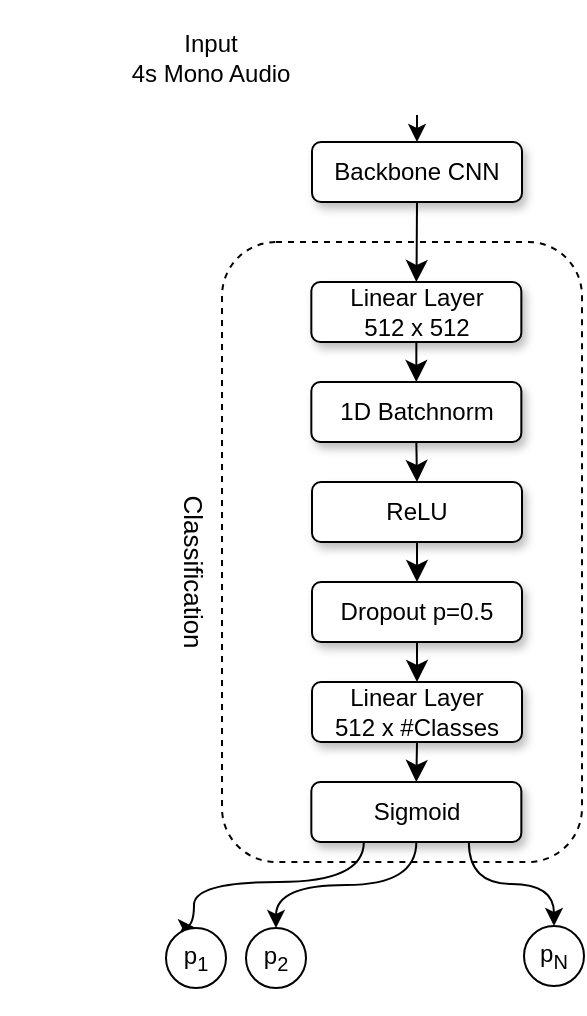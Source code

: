 <mxfile version="17.2.2" type="device"><diagram id="GG5rKbTe8fDQrTFURouP" name="Page-1"><mxGraphModel dx="816" dy="481" grid="1" gridSize="10" guides="1" tooltips="1" connect="1" arrows="1" fold="1" page="1" pageScale="1" pageWidth="850" pageHeight="1100" background="none" math="0" shadow="0"><root><mxCell id="0"/><mxCell id="1" parent="0"/><mxCell id="XHvXu2Eh44ZdJv8nYv3m-17" value="" style="rounded=1;whiteSpace=wrap;html=1;dashed=1;fillColor=none;" vertex="1" parent="1"><mxGeometry x="170" y="150" width="180" height="310" as="geometry"/></mxCell><mxCell id="qXb9EAI51RuNG1TDVk1b-13" value="" style="swimlane;startSize=0;horizontal=1;childLayout=flowLayout;flowOrientation=north;resizable=0;interRankCellSpacing=50;containerType=tree;shadow=0;rounded=0;swimlaneLine=0;perimeterSpacing=0;opacity=0;" parent="1" vertex="1"><mxGeometry x="60" y="70" width="140" height="60" as="geometry"/></mxCell><mxCell id="qXb9EAI51RuNG1TDVk1b-46" style="edgeStyle=orthogonalEdgeStyle;rounded=1;sketch=0;jumpStyle=gap;jumpSize=6;orthogonalLoop=1;jettySize=auto;html=1;exitX=0.5;exitY=1;exitDx=0;exitDy=0;entryX=0.5;entryY=0;entryDx=0;entryDy=0;shadow=0;startArrow=none;startFill=0;endArrow=classic;endFill=1;startSize=10;endSize=8;sourcePerimeterSpacing=0;targetPerimeterSpacing=1;strokeWidth=1;" parent="1" source="qXb9EAI51RuNG1TDVk1b-14" target="qXb9EAI51RuNG1TDVk1b-42" edge="1"><mxGeometry relative="1" as="geometry"/></mxCell><mxCell id="qXb9EAI51RuNG1TDVk1b-14" value="Backbone CNN" style="whiteSpace=wrap;html=1;shadow=1;rounded=1;glass=0;" parent="1" vertex="1"><mxGeometry x="215" y="100" width="105" height="30" as="geometry"/></mxCell><mxCell id="XHvXu2Eh44ZdJv8nYv3m-19" style="edgeStyle=orthogonalEdgeStyle;curved=1;rounded=0;orthogonalLoop=1;jettySize=auto;html=1;exitX=0.5;exitY=1;exitDx=0;exitDy=0;entryX=0.5;entryY=0;entryDx=0;entryDy=0;" edge="1" parent="1" source="qXb9EAI51RuNG1TDVk1b-27" target="qXb9EAI51RuNG1TDVk1b-14"><mxGeometry relative="1" as="geometry"/></mxCell><mxCell id="qXb9EAI51RuNG1TDVk1b-27" value="" style="shape=image;imageAspect=0;aspect=fixed;verticalLabelPosition=bottom;verticalAlign=top;rounded=0;shadow=0;sketch=0;image=https://i.etsystatic.com/27498402/r/il/1d3855/2878076064/il_fullxfull.2878076064_pfyw.jpg;clipPath=inset(26% 7.09% 27.67% 7.09%);" parent="1" vertex="1"><mxGeometry x="215" y="29" width="105" height="57.46" as="geometry"/></mxCell><mxCell id="qXb9EAI51RuNG1TDVk1b-79" style="edgeStyle=none;rounded=1;sketch=0;jumpStyle=gap;jumpSize=6;orthogonalLoop=1;jettySize=auto;html=1;exitX=0.5;exitY=1;exitDx=0;exitDy=0;entryX=0.5;entryY=0;entryDx=0;entryDy=0;shadow=0;startArrow=none;startFill=0;endArrow=classic;endFill=1;startSize=10;endSize=8;sourcePerimeterSpacing=0;targetPerimeterSpacing=1;strokeWidth=1;" parent="1" source="qXb9EAI51RuNG1TDVk1b-42" target="qXb9EAI51RuNG1TDVk1b-78" edge="1"><mxGeometry relative="1" as="geometry"/></mxCell><mxCell id="qXb9EAI51RuNG1TDVk1b-42" value="&lt;div&gt;Linear Layer &lt;br&gt;&lt;/div&gt;&lt;div&gt;512 x 512&lt;br&gt;&lt;/div&gt;" style="whiteSpace=wrap;html=1;shadow=1;rounded=1;glass=0;" parent="1" vertex="1"><mxGeometry x="214.67" y="170" width="105" height="30" as="geometry"/></mxCell><mxCell id="qXb9EAI51RuNG1TDVk1b-71" value="&lt;div&gt;Input&lt;br&gt;&lt;/div&gt;&lt;div&gt;4s Mono Audio&lt;/div&gt;" style="text;html=1;align=center;verticalAlign=middle;resizable=0;points=[];autosize=1;strokeColor=none;fillColor=none;shadow=0;" parent="1" vertex="1"><mxGeometry x="114.34" y="42.73" width="100" height="30" as="geometry"/></mxCell><mxCell id="qXb9EAI51RuNG1TDVk1b-81" style="edgeStyle=none;rounded=1;sketch=0;jumpStyle=gap;jumpSize=6;orthogonalLoop=1;jettySize=auto;html=1;exitX=0.5;exitY=1;exitDx=0;exitDy=0;entryX=0.5;entryY=0;entryDx=0;entryDy=0;shadow=0;startArrow=none;startFill=0;endArrow=classic;endFill=1;startSize=10;endSize=8;sourcePerimeterSpacing=0;targetPerimeterSpacing=1;strokeWidth=1;" parent="1" source="qXb9EAI51RuNG1TDVk1b-78" target="qXb9EAI51RuNG1TDVk1b-80" edge="1"><mxGeometry relative="1" as="geometry"/></mxCell><mxCell id="qXb9EAI51RuNG1TDVk1b-78" value="1D Batchnorm" style="whiteSpace=wrap;html=1;shadow=1;rounded=1;glass=0;" parent="1" vertex="1"><mxGeometry x="214.67" y="220" width="105" height="30" as="geometry"/></mxCell><mxCell id="qXb9EAI51RuNG1TDVk1b-83" style="edgeStyle=none;rounded=1;sketch=0;jumpStyle=gap;jumpSize=6;orthogonalLoop=1;jettySize=auto;html=1;exitX=0.5;exitY=1;exitDx=0;exitDy=0;entryX=0.5;entryY=0;entryDx=0;entryDy=0;shadow=0;startArrow=none;startFill=0;endArrow=classic;endFill=1;startSize=10;endSize=8;sourcePerimeterSpacing=0;targetPerimeterSpacing=1;strokeWidth=1;" parent="1" source="qXb9EAI51RuNG1TDVk1b-80" target="qXb9EAI51RuNG1TDVk1b-82" edge="1"><mxGeometry relative="1" as="geometry"/></mxCell><mxCell id="qXb9EAI51RuNG1TDVk1b-80" value="ReLU" style="whiteSpace=wrap;html=1;shadow=1;rounded=1;glass=0;" parent="1" vertex="1"><mxGeometry x="215" y="270" width="105" height="30" as="geometry"/></mxCell><mxCell id="qXb9EAI51RuNG1TDVk1b-85" style="edgeStyle=none;rounded=1;sketch=0;jumpStyle=gap;jumpSize=6;orthogonalLoop=1;jettySize=auto;html=1;exitX=0.5;exitY=1;exitDx=0;exitDy=0;entryX=0.5;entryY=0;entryDx=0;entryDy=0;shadow=0;startArrow=none;startFill=0;endArrow=classic;endFill=1;startSize=10;endSize=8;sourcePerimeterSpacing=0;targetPerimeterSpacing=1;strokeWidth=1;" parent="1" source="qXb9EAI51RuNG1TDVk1b-82" target="qXb9EAI51RuNG1TDVk1b-84" edge="1"><mxGeometry relative="1" as="geometry"/></mxCell><mxCell id="qXb9EAI51RuNG1TDVk1b-82" value="Dropout p=0.5" style="whiteSpace=wrap;html=1;shadow=1;rounded=1;glass=0;" parent="1" vertex="1"><mxGeometry x="215" y="320" width="105" height="30" as="geometry"/></mxCell><mxCell id="qXb9EAI51RuNG1TDVk1b-87" style="edgeStyle=none;rounded=1;sketch=0;jumpStyle=gap;jumpSize=6;orthogonalLoop=1;jettySize=auto;html=1;exitX=0.5;exitY=1;exitDx=0;exitDy=0;entryX=0.5;entryY=0;entryDx=0;entryDy=0;shadow=0;startArrow=none;startFill=0;endArrow=classic;endFill=1;startSize=10;endSize=8;sourcePerimeterSpacing=0;targetPerimeterSpacing=1;strokeWidth=1;" parent="1" source="qXb9EAI51RuNG1TDVk1b-84" target="qXb9EAI51RuNG1TDVk1b-86" edge="1"><mxGeometry relative="1" as="geometry"/></mxCell><mxCell id="qXb9EAI51RuNG1TDVk1b-84" value="&lt;div&gt;Linear Layer&lt;/div&gt;&lt;div&gt;512 x #Classes&lt;br&gt;&lt;/div&gt;" style="whiteSpace=wrap;html=1;shadow=1;rounded=1;glass=0;" parent="1" vertex="1"><mxGeometry x="215" y="370" width="105" height="30" as="geometry"/></mxCell><mxCell id="XHvXu2Eh44ZdJv8nYv3m-10" style="edgeStyle=orthogonalEdgeStyle;curved=1;rounded=0;orthogonalLoop=1;jettySize=auto;html=1;exitX=0.25;exitY=1;exitDx=0;exitDy=0;entryX=0.5;entryY=0;entryDx=0;entryDy=0;" edge="1" parent="1" source="qXb9EAI51RuNG1TDVk1b-86" target="XHvXu2Eh44ZdJv8nYv3m-1"><mxGeometry relative="1" as="geometry"><Array as="points"><mxPoint x="241" y="470"/><mxPoint x="156" y="470"/></Array></mxGeometry></mxCell><mxCell id="XHvXu2Eh44ZdJv8nYv3m-11" style="edgeStyle=orthogonalEdgeStyle;curved=1;rounded=0;orthogonalLoop=1;jettySize=auto;html=1;exitX=0.5;exitY=1;exitDx=0;exitDy=0;" edge="1" parent="1" source="qXb9EAI51RuNG1TDVk1b-86" target="XHvXu2Eh44ZdJv8nYv3m-3"><mxGeometry relative="1" as="geometry"/></mxCell><mxCell id="XHvXu2Eh44ZdJv8nYv3m-16" style="edgeStyle=orthogonalEdgeStyle;curved=1;rounded=0;orthogonalLoop=1;jettySize=auto;html=1;exitX=0.75;exitY=1;exitDx=0;exitDy=0;entryX=0.5;entryY=0;entryDx=0;entryDy=0;" edge="1" parent="1" source="qXb9EAI51RuNG1TDVk1b-86" target="XHvXu2Eh44ZdJv8nYv3m-15"><mxGeometry relative="1" as="geometry"/></mxCell><mxCell id="qXb9EAI51RuNG1TDVk1b-86" value="Sigmoid" style="whiteSpace=wrap;html=1;shadow=1;rounded=1;glass=0;" parent="1" vertex="1"><mxGeometry x="214.67" y="420" width="105" height="30" as="geometry"/></mxCell><mxCell id="XHvXu2Eh44ZdJv8nYv3m-1" value="p&lt;sub&gt;1&lt;/sub&gt;" style="ellipse;whiteSpace=wrap;html=1;aspect=fixed;" vertex="1" parent="1"><mxGeometry x="142" y="493" width="30" height="30" as="geometry"/></mxCell><mxCell id="XHvXu2Eh44ZdJv8nYv3m-3" value="p&lt;sub&gt;2&lt;/sub&gt;" style="ellipse;whiteSpace=wrap;html=1;aspect=fixed;" vertex="1" parent="1"><mxGeometry x="182" y="493" width="30" height="30" as="geometry"/></mxCell><mxCell id="XHvXu2Eh44ZdJv8nYv3m-5" value="" style="shape=image;html=1;verticalAlign=top;verticalLabelPosition=bottom;labelBackgroundColor=#ffffff;imageAspect=0;aspect=fixed;image=https://cdn0.iconfinder.com/data/icons/phosphor-light-vol-2/256/dots-three-light-128.png" vertex="1" parent="1"><mxGeometry x="235" y="478" width="58" height="58" as="geometry"/></mxCell><mxCell id="XHvXu2Eh44ZdJv8nYv3m-15" value="p&lt;sub&gt;N&lt;/sub&gt;" style="ellipse;whiteSpace=wrap;html=1;aspect=fixed;" vertex="1" parent="1"><mxGeometry x="321" y="492" width="30" height="30" as="geometry"/></mxCell><mxCell id="XHvXu2Eh44ZdJv8nYv3m-18" value="Classification" style="text;html=1;strokeColor=none;fillColor=none;align=center;verticalAlign=middle;whiteSpace=wrap;rounded=0;dashed=1;rotation=90;shadow=0;strokeWidth=1;perimeterSpacing=0;labelBackgroundColor=none;fontColor=default;spacingLeft=0;spacing=2;fontStyle=0;fontSize=13;" vertex="1" parent="1"><mxGeometry x="126" y="300" width="60" height="30" as="geometry"/></mxCell></root></mxGraphModel></diagram></mxfile>